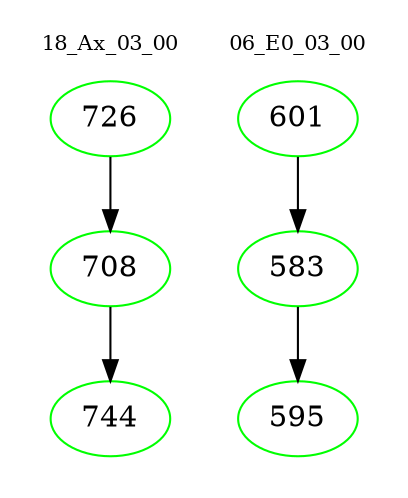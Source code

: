 digraph{
subgraph cluster_0 {
color = white
label = "18_Ax_03_00";
fontsize=10;
T0_726 [label="726", color="green"]
T0_726 -> T0_708 [color="black"]
T0_708 [label="708", color="green"]
T0_708 -> T0_744 [color="black"]
T0_744 [label="744", color="green"]
}
subgraph cluster_1 {
color = white
label = "06_E0_03_00";
fontsize=10;
T1_601 [label="601", color="green"]
T1_601 -> T1_583 [color="black"]
T1_583 [label="583", color="green"]
T1_583 -> T1_595 [color="black"]
T1_595 [label="595", color="green"]
}
}
